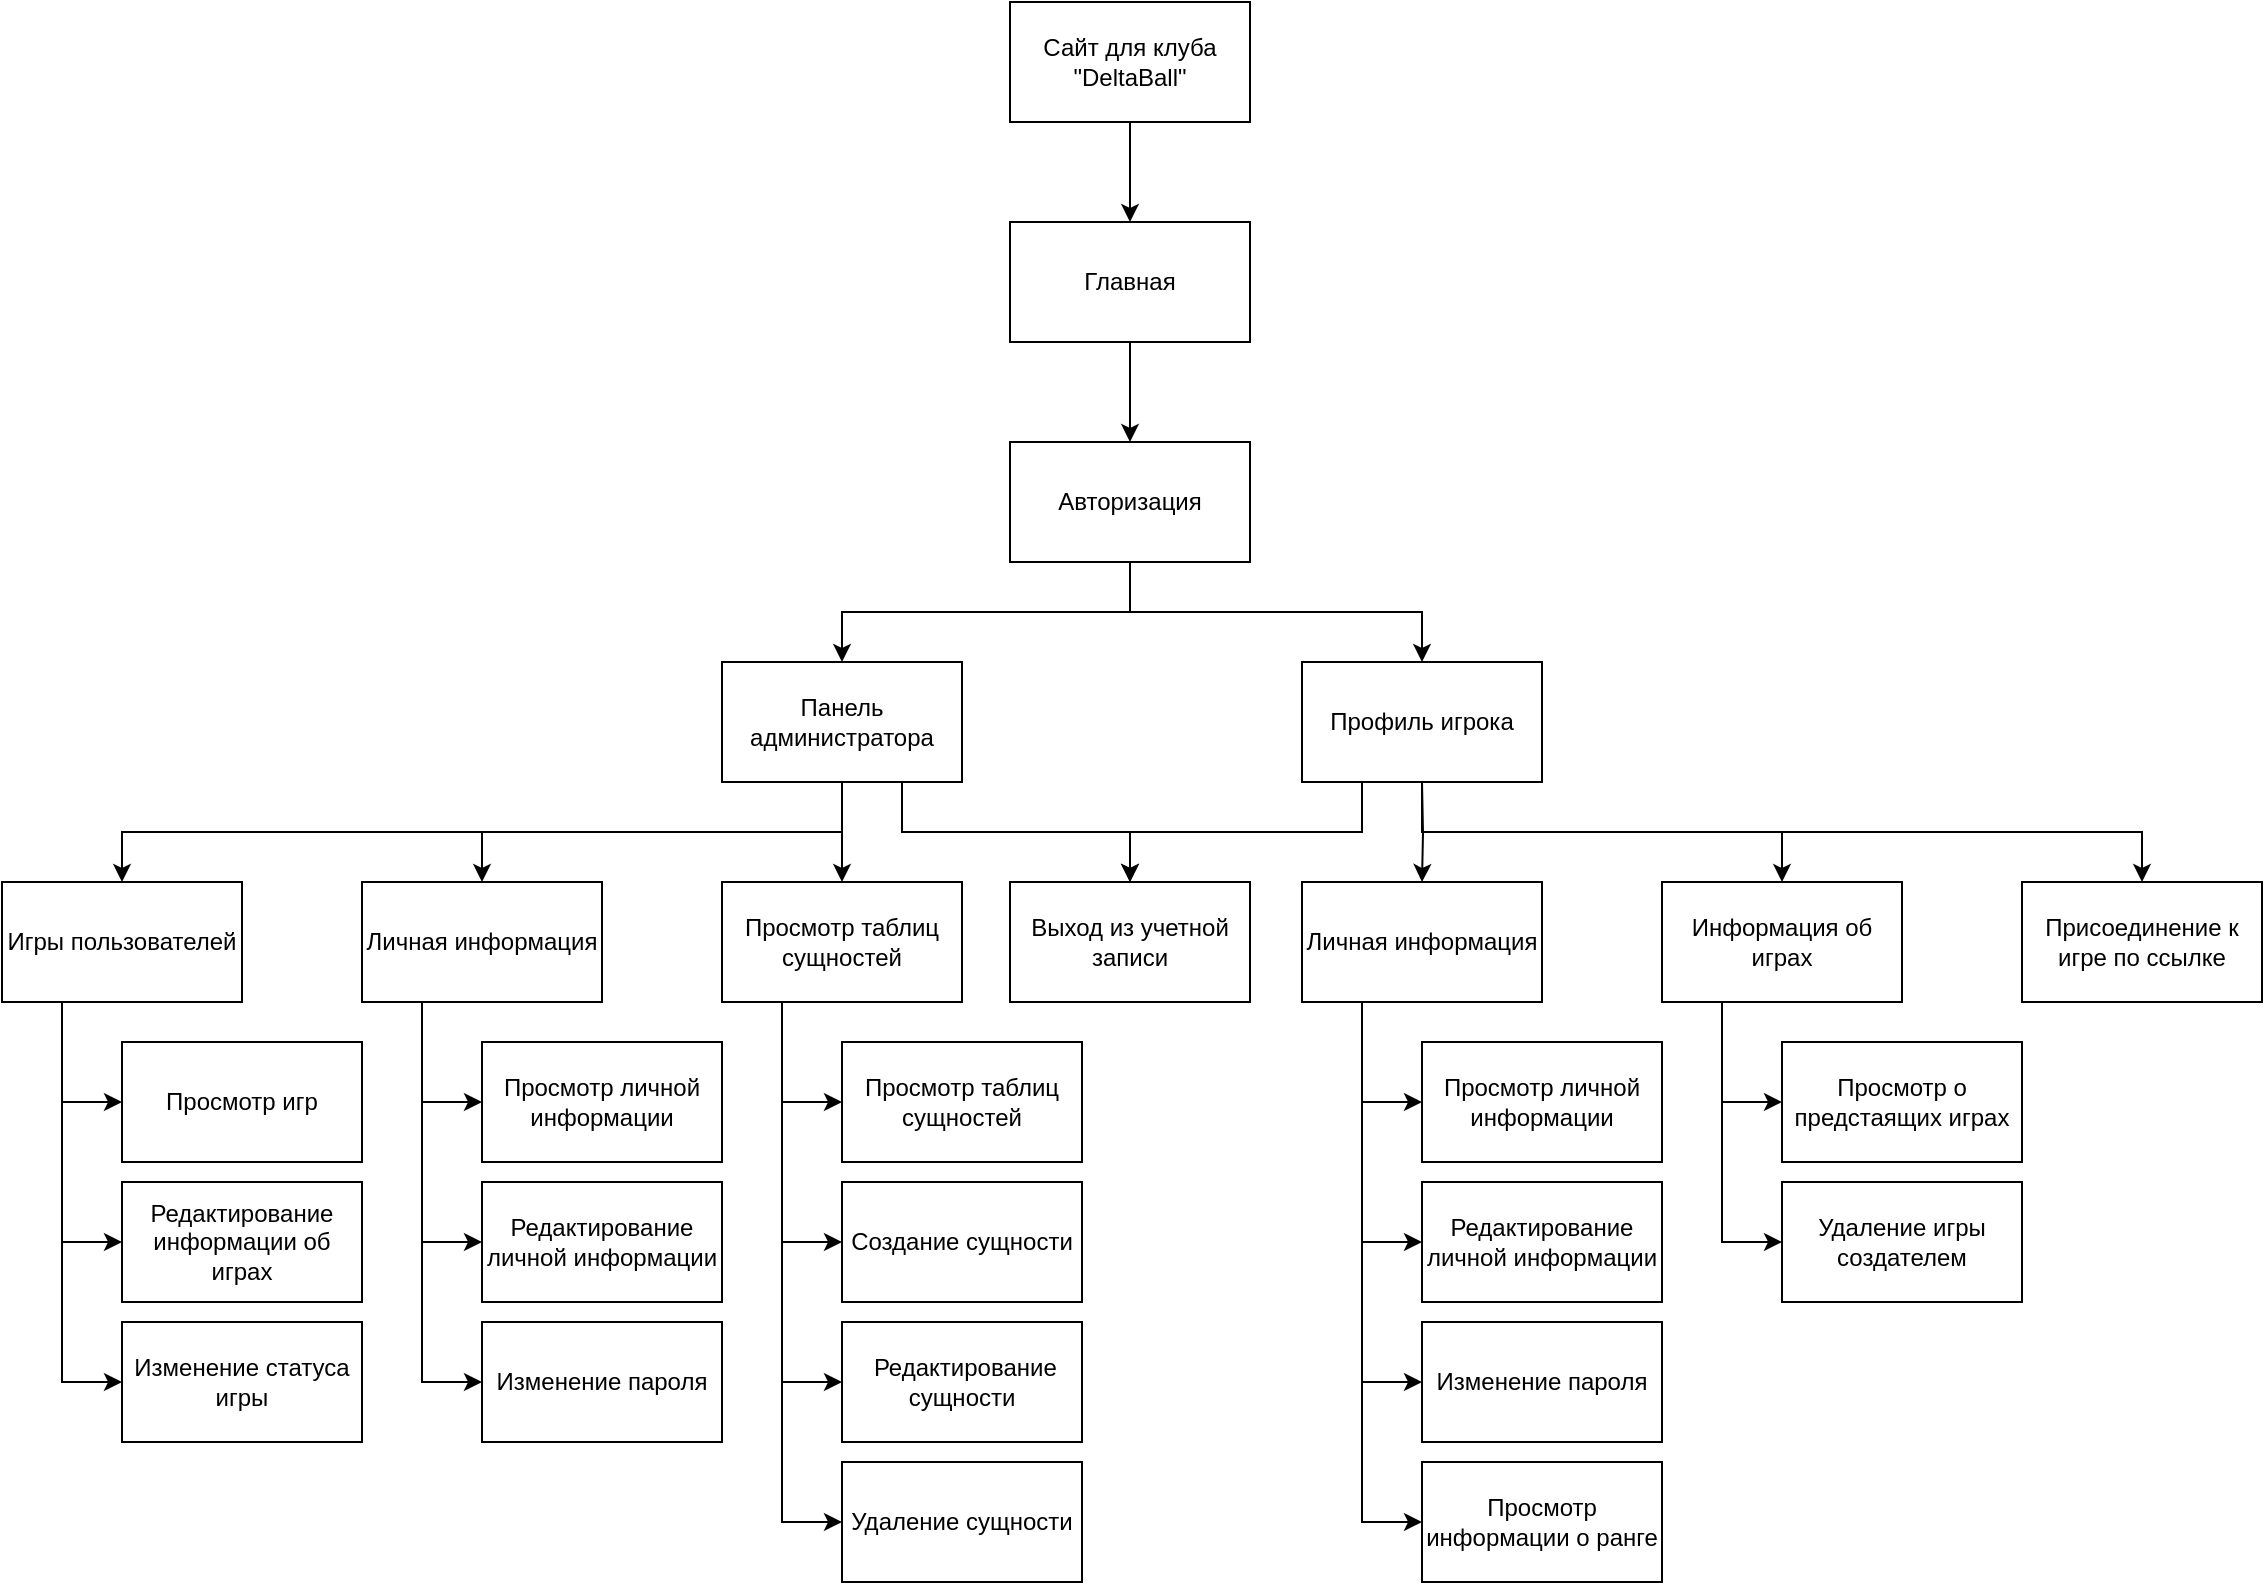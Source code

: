 <mxfile version="20.7.4" type="device"><diagram id="mtKHmgvK0sk9NwGcZC4M" name="Страница 1"><mxGraphModel dx="2293" dy="721" grid="1" gridSize="10" guides="1" tooltips="1" connect="1" arrows="1" fold="1" page="1" pageScale="1" pageWidth="827" pageHeight="1169" math="0" shadow="0"><root><mxCell id="0"/><mxCell id="1" parent="0"/><mxCell id="r7kglR9v0zVnEq2FE3aq-3" value="" style="edgeStyle=orthogonalEdgeStyle;rounded=0;orthogonalLoop=1;jettySize=auto;html=1;" parent="1" source="r7kglR9v0zVnEq2FE3aq-1" target="r7kglR9v0zVnEq2FE3aq-2" edge="1"><mxGeometry relative="1" as="geometry"/></mxCell><mxCell id="r7kglR9v0zVnEq2FE3aq-1" value="Сайт для клуба &quot;DeltaBall&quot;" style="rounded=0;whiteSpace=wrap;html=1;" parent="1" vertex="1"><mxGeometry x="354" y="50" width="120" height="60" as="geometry"/></mxCell><mxCell id="r7kglR9v0zVnEq2FE3aq-2" value="Главная" style="whiteSpace=wrap;html=1;rounded=0;" parent="1" vertex="1"><mxGeometry x="354" y="160" width="120" height="60" as="geometry"/></mxCell><mxCell id="r7kglR9v0zVnEq2FE3aq-4" value="Авторизация" style="whiteSpace=wrap;html=1;rounded=0;" parent="1" vertex="1"><mxGeometry x="354" y="270" width="120" height="60" as="geometry"/></mxCell><mxCell id="r7kglR9v0zVnEq2FE3aq-6" value="" style="edgeStyle=orthogonalEdgeStyle;rounded=0;orthogonalLoop=1;jettySize=auto;html=1;exitX=0.5;exitY=1;exitDx=0;exitDy=0;entryX=0.5;entryY=0;entryDx=0;entryDy=0;" parent="1" source="r7kglR9v0zVnEq2FE3aq-2" target="r7kglR9v0zVnEq2FE3aq-4" edge="1"><mxGeometry relative="1" as="geometry"><mxPoint x="424" y="120" as="sourcePoint"/><mxPoint x="304" y="160" as="targetPoint"/></mxGeometry></mxCell><mxCell id="r7kglR9v0zVnEq2FE3aq-7" value="" style="edgeStyle=orthogonalEdgeStyle;rounded=0;orthogonalLoop=1;jettySize=auto;html=1;exitX=0.5;exitY=1;exitDx=0;exitDy=0;entryX=0.5;entryY=0;entryDx=0;entryDy=0;" parent="1" source="r7kglR9v0zVnEq2FE3aq-9" target="r7kglR9v0zVnEq2FE3aq-59" edge="1"><mxGeometry relative="1" as="geometry"><mxPoint x="780" y="380" as="sourcePoint"/><mxPoint x="660" y="420" as="targetPoint"/></mxGeometry></mxCell><mxCell id="r7kglR9v0zVnEq2FE3aq-8" value="Панель администратора" style="whiteSpace=wrap;html=1;rounded=0;" parent="1" vertex="1"><mxGeometry x="210" y="380" width="120" height="60" as="geometry"/></mxCell><mxCell id="r7kglR9v0zVnEq2FE3aq-9" value="Профиль игрока" style="whiteSpace=wrap;html=1;rounded=0;" parent="1" vertex="1"><mxGeometry x="500" y="380" width="120" height="60" as="geometry"/></mxCell><mxCell id="r7kglR9v0zVnEq2FE3aq-10" value="" style="edgeStyle=orthogonalEdgeStyle;rounded=0;orthogonalLoop=1;jettySize=auto;html=1;exitX=0.5;exitY=1;exitDx=0;exitDy=0;entryX=0.5;entryY=0;entryDx=0;entryDy=0;" parent="1" source="r7kglR9v0zVnEq2FE3aq-4" target="r7kglR9v0zVnEq2FE3aq-8" edge="1"><mxGeometry relative="1" as="geometry"><mxPoint x="200" y="170" as="sourcePoint"/><mxPoint x="80" y="210" as="targetPoint"/></mxGeometry></mxCell><mxCell id="r7kglR9v0zVnEq2FE3aq-11" value="" style="edgeStyle=orthogonalEdgeStyle;rounded=0;orthogonalLoop=1;jettySize=auto;html=1;exitX=0.5;exitY=1;exitDx=0;exitDy=0;entryX=0.5;entryY=0;entryDx=0;entryDy=0;" parent="1" source="r7kglR9v0zVnEq2FE3aq-4" target="r7kglR9v0zVnEq2FE3aq-9" edge="1"><mxGeometry relative="1" as="geometry"><mxPoint x="210" y="180" as="sourcePoint"/><mxPoint x="90" y="220" as="targetPoint"/></mxGeometry></mxCell><mxCell id="r7kglR9v0zVnEq2FE3aq-12" value="Выход из учетной записи" style="rounded=0;whiteSpace=wrap;html=1;" parent="1" vertex="1"><mxGeometry x="354" y="490" width="120" height="60" as="geometry"/></mxCell><mxCell id="r7kglR9v0zVnEq2FE3aq-13" value="" style="edgeStyle=orthogonalEdgeStyle;rounded=0;orthogonalLoop=1;jettySize=auto;html=1;exitX=0.75;exitY=1;exitDx=0;exitDy=0;entryX=0.5;entryY=0;entryDx=0;entryDy=0;" parent="1" source="r7kglR9v0zVnEq2FE3aq-8" target="r7kglR9v0zVnEq2FE3aq-12" edge="1"><mxGeometry relative="1" as="geometry"><mxPoint x="424" y="470" as="sourcePoint"/><mxPoint x="304" y="520" as="targetPoint"/></mxGeometry></mxCell><mxCell id="r7kglR9v0zVnEq2FE3aq-14" value="" style="edgeStyle=orthogonalEdgeStyle;rounded=0;orthogonalLoop=1;jettySize=auto;html=1;exitX=0.25;exitY=1;exitDx=0;exitDy=0;" parent="1" source="r7kglR9v0zVnEq2FE3aq-9" target="r7kglR9v0zVnEq2FE3aq-12" edge="1"><mxGeometry relative="1" as="geometry"><mxPoint x="424" y="470" as="sourcePoint"/><mxPoint x="544" y="520" as="targetPoint"/></mxGeometry></mxCell><mxCell id="r7kglR9v0zVnEq2FE3aq-15" value="Просмотр таблиц сущностей" style="rounded=0;whiteSpace=wrap;html=1;" parent="1" vertex="1"><mxGeometry x="210" y="490" width="120" height="60" as="geometry"/></mxCell><mxCell id="r7kglR9v0zVnEq2FE3aq-17" value="" style="edgeStyle=orthogonalEdgeStyle;rounded=0;orthogonalLoop=1;jettySize=auto;html=1;exitX=0.25;exitY=1;exitDx=0;exitDy=0;entryX=0;entryY=0.5;entryDx=0;entryDy=0;" parent="1" source="r7kglR9v0zVnEq2FE3aq-15" target="r7kglR9v0zVnEq2FE3aq-18" edge="1"><mxGeometry relative="1" as="geometry"><mxPoint x="180" y="585" as="sourcePoint"/><mxPoint x="60" y="625" as="targetPoint"/></mxGeometry></mxCell><mxCell id="r7kglR9v0zVnEq2FE3aq-18" value="Просмотр таблиц сущностей" style="rounded=0;whiteSpace=wrap;html=1;" parent="1" vertex="1"><mxGeometry x="270" y="570" width="120" height="60" as="geometry"/></mxCell><mxCell id="r7kglR9v0zVnEq2FE3aq-19" value="&amp;nbsp;Редактирование сущности" style="rounded=0;whiteSpace=wrap;html=1;" parent="1" vertex="1"><mxGeometry x="270" y="710" width="120" height="60" as="geometry"/></mxCell><mxCell id="r7kglR9v0zVnEq2FE3aq-20" value="Создание сущности" style="rounded=0;whiteSpace=wrap;html=1;" parent="1" vertex="1"><mxGeometry x="270" y="640" width="120" height="60" as="geometry"/></mxCell><mxCell id="r7kglR9v0zVnEq2FE3aq-21" value="Удаление сущности" style="rounded=0;whiteSpace=wrap;html=1;" parent="1" vertex="1"><mxGeometry x="270" y="780" width="120" height="60" as="geometry"/></mxCell><mxCell id="r7kglR9v0zVnEq2FE3aq-22" value="" style="edgeStyle=orthogonalEdgeStyle;rounded=0;orthogonalLoop=1;jettySize=auto;html=1;exitX=0.25;exitY=1;exitDx=0;exitDy=0;entryX=0;entryY=0.5;entryDx=0;entryDy=0;" parent="1" source="r7kglR9v0zVnEq2FE3aq-15" target="r7kglR9v0zVnEq2FE3aq-20" edge="1"><mxGeometry relative="1" as="geometry"><mxPoint x="250" y="560.0" as="sourcePoint"/><mxPoint x="280" y="610.0" as="targetPoint"/></mxGeometry></mxCell><mxCell id="r7kglR9v0zVnEq2FE3aq-23" value="" style="edgeStyle=orthogonalEdgeStyle;rounded=0;orthogonalLoop=1;jettySize=auto;html=1;exitX=0.25;exitY=1;exitDx=0;exitDy=0;entryX=0;entryY=0.5;entryDx=0;entryDy=0;" parent="1" source="r7kglR9v0zVnEq2FE3aq-15" target="r7kglR9v0zVnEq2FE3aq-19" edge="1"><mxGeometry relative="1" as="geometry"><mxPoint x="250" y="560.0" as="sourcePoint"/><mxPoint x="280" y="680" as="targetPoint"/></mxGeometry></mxCell><mxCell id="r7kglR9v0zVnEq2FE3aq-24" value="" style="edgeStyle=orthogonalEdgeStyle;rounded=0;orthogonalLoop=1;jettySize=auto;html=1;exitX=0.25;exitY=1;exitDx=0;exitDy=0;entryX=0;entryY=0.5;entryDx=0;entryDy=0;" parent="1" source="r7kglR9v0zVnEq2FE3aq-15" target="r7kglR9v0zVnEq2FE3aq-21" edge="1"><mxGeometry relative="1" as="geometry"><mxPoint x="260" y="570.0" as="sourcePoint"/><mxPoint x="290" y="690" as="targetPoint"/></mxGeometry></mxCell><mxCell id="r7kglR9v0zVnEq2FE3aq-25" value="Личная информация" style="rounded=0;whiteSpace=wrap;html=1;" parent="1" vertex="1"><mxGeometry x="30" y="490" width="120" height="60" as="geometry"/></mxCell><mxCell id="r7kglR9v0zVnEq2FE3aq-26" value="" style="edgeStyle=orthogonalEdgeStyle;rounded=0;orthogonalLoop=1;jettySize=auto;html=1;exitX=0.25;exitY=1;exitDx=0;exitDy=0;entryX=0;entryY=0.5;entryDx=0;entryDy=0;" parent="1" source="r7kglR9v0zVnEq2FE3aq-25" target="r7kglR9v0zVnEq2FE3aq-27" edge="1"><mxGeometry relative="1" as="geometry"><mxPoint y="590" as="sourcePoint"/><mxPoint x="-120" y="630" as="targetPoint"/></mxGeometry></mxCell><mxCell id="r7kglR9v0zVnEq2FE3aq-27" value="Просмотр личной информации" style="rounded=0;whiteSpace=wrap;html=1;" parent="1" vertex="1"><mxGeometry x="90" y="570" width="120" height="60" as="geometry"/></mxCell><mxCell id="r7kglR9v0zVnEq2FE3aq-28" value="Редактирование личной информации" style="rounded=0;whiteSpace=wrap;html=1;" parent="1" vertex="1"><mxGeometry x="90" y="640" width="120" height="60" as="geometry"/></mxCell><mxCell id="r7kglR9v0zVnEq2FE3aq-29" value="" style="edgeStyle=orthogonalEdgeStyle;rounded=0;orthogonalLoop=1;jettySize=auto;html=1;exitX=0.25;exitY=1;exitDx=0;exitDy=0;entryX=0;entryY=0.5;entryDx=0;entryDy=0;" parent="1" source="r7kglR9v0zVnEq2FE3aq-25" target="r7kglR9v0zVnEq2FE3aq-28" edge="1"><mxGeometry relative="1" as="geometry"><mxPoint x="70" y="565.0" as="sourcePoint"/><mxPoint x="100" y="615.0" as="targetPoint"/></mxGeometry></mxCell><mxCell id="r7kglR9v0zVnEq2FE3aq-30" value="Игры пользователей" style="rounded=0;whiteSpace=wrap;html=1;" parent="1" vertex="1"><mxGeometry x="-150" y="490" width="120" height="60" as="geometry"/></mxCell><mxCell id="r7kglR9v0zVnEq2FE3aq-31" value="" style="edgeStyle=orthogonalEdgeStyle;rounded=0;orthogonalLoop=1;jettySize=auto;html=1;exitX=0.25;exitY=1;exitDx=0;exitDy=0;entryX=0;entryY=0.5;entryDx=0;entryDy=0;" parent="1" source="r7kglR9v0zVnEq2FE3aq-30" target="r7kglR9v0zVnEq2FE3aq-32" edge="1"><mxGeometry relative="1" as="geometry"><mxPoint x="-190" y="585" as="sourcePoint"/><mxPoint x="-310" y="625" as="targetPoint"/></mxGeometry></mxCell><mxCell id="r7kglR9v0zVnEq2FE3aq-32" value="Просмотр игр" style="rounded=0;whiteSpace=wrap;html=1;" parent="1" vertex="1"><mxGeometry x="-90" y="570" width="120" height="60" as="geometry"/></mxCell><mxCell id="r7kglR9v0zVnEq2FE3aq-33" value="Редактирование информации об играх" style="rounded=0;whiteSpace=wrap;html=1;" parent="1" vertex="1"><mxGeometry x="-90" y="640" width="120" height="60" as="geometry"/></mxCell><mxCell id="r7kglR9v0zVnEq2FE3aq-34" value="" style="edgeStyle=orthogonalEdgeStyle;rounded=0;orthogonalLoop=1;jettySize=auto;html=1;exitX=0.25;exitY=1;exitDx=0;exitDy=0;entryX=0;entryY=0.5;entryDx=0;entryDy=0;" parent="1" source="r7kglR9v0zVnEq2FE3aq-30" target="r7kglR9v0zVnEq2FE3aq-33" edge="1"><mxGeometry relative="1" as="geometry"><mxPoint x="-120" y="560.0" as="sourcePoint"/><mxPoint x="-90" y="610.0" as="targetPoint"/></mxGeometry></mxCell><mxCell id="r7kglR9v0zVnEq2FE3aq-35" value="Изменение пароля" style="rounded=0;whiteSpace=wrap;html=1;" parent="1" vertex="1"><mxGeometry x="90" y="710" width="120" height="60" as="geometry"/></mxCell><mxCell id="r7kglR9v0zVnEq2FE3aq-36" value="" style="edgeStyle=orthogonalEdgeStyle;rounded=0;orthogonalLoop=1;jettySize=auto;html=1;exitX=0.25;exitY=1;exitDx=0;exitDy=0;entryX=0;entryY=0.5;entryDx=0;entryDy=0;" parent="1" source="r7kglR9v0zVnEq2FE3aq-25" target="r7kglR9v0zVnEq2FE3aq-35" edge="1"><mxGeometry relative="1" as="geometry"><mxPoint x="60.0" y="620.0" as="sourcePoint"/><mxPoint x="100" y="685.0" as="targetPoint"/></mxGeometry></mxCell><mxCell id="r7kglR9v0zVnEq2FE3aq-37" value="Изменение статуса игры" style="rounded=0;whiteSpace=wrap;html=1;" parent="1" vertex="1"><mxGeometry x="-90" y="710" width="120" height="60" as="geometry"/></mxCell><mxCell id="r7kglR9v0zVnEq2FE3aq-38" value="" style="edgeStyle=orthogonalEdgeStyle;rounded=0;orthogonalLoop=1;jettySize=auto;html=1;exitX=0.25;exitY=1;exitDx=0;exitDy=0;entryX=0;entryY=0.5;entryDx=0;entryDy=0;" parent="1" source="r7kglR9v0zVnEq2FE3aq-30" target="r7kglR9v0zVnEq2FE3aq-37" edge="1"><mxGeometry relative="1" as="geometry"><mxPoint x="-120" y="620.0" as="sourcePoint"/><mxPoint x="-90" y="680.0" as="targetPoint"/></mxGeometry></mxCell><mxCell id="r7kglR9v0zVnEq2FE3aq-39" value="" style="edgeStyle=orthogonalEdgeStyle;rounded=0;orthogonalLoop=1;jettySize=auto;html=1;exitX=0.5;exitY=1;exitDx=0;exitDy=0;entryX=0.5;entryY=0;entryDx=0;entryDy=0;" parent="1" source="r7kglR9v0zVnEq2FE3aq-8" target="r7kglR9v0zVnEq2FE3aq-25" edge="1"><mxGeometry relative="1" as="geometry"><mxPoint x="180.0" y="360" as="sourcePoint"/><mxPoint x="60.0" y="400" as="targetPoint"/></mxGeometry></mxCell><mxCell id="r7kglR9v0zVnEq2FE3aq-40" value="" style="edgeStyle=orthogonalEdgeStyle;rounded=0;orthogonalLoop=1;jettySize=auto;html=1;exitX=0.5;exitY=1;exitDx=0;exitDy=0;entryX=0.5;entryY=0;entryDx=0;entryDy=0;" parent="1" source="r7kglR9v0zVnEq2FE3aq-8" target="r7kglR9v0zVnEq2FE3aq-30" edge="1"><mxGeometry relative="1" as="geometry"><mxPoint x="180.0" y="360" as="sourcePoint"/><mxPoint x="60.0" y="400" as="targetPoint"/></mxGeometry></mxCell><mxCell id="r7kglR9v0zVnEq2FE3aq-41" value="Личная информация" style="rounded=0;whiteSpace=wrap;html=1;" parent="1" vertex="1"><mxGeometry x="500" y="490" width="120" height="60" as="geometry"/></mxCell><mxCell id="r7kglR9v0zVnEq2FE3aq-42" value="" style="edgeStyle=orthogonalEdgeStyle;rounded=0;orthogonalLoop=1;jettySize=auto;html=1;exitX=0.25;exitY=1;exitDx=0;exitDy=0;entryX=0;entryY=0.5;entryDx=0;entryDy=0;" parent="1" source="r7kglR9v0zVnEq2FE3aq-41" target="r7kglR9v0zVnEq2FE3aq-43" edge="1"><mxGeometry relative="1" as="geometry"><mxPoint x="470" y="590" as="sourcePoint"/><mxPoint x="350" y="630" as="targetPoint"/></mxGeometry></mxCell><mxCell id="r7kglR9v0zVnEq2FE3aq-43" value="Просмотр личной информации" style="rounded=0;whiteSpace=wrap;html=1;" parent="1" vertex="1"><mxGeometry x="560" y="570" width="120" height="60" as="geometry"/></mxCell><mxCell id="r7kglR9v0zVnEq2FE3aq-44" value="Редактирование личной информации" style="rounded=0;whiteSpace=wrap;html=1;" parent="1" vertex="1"><mxGeometry x="560" y="640" width="120" height="60" as="geometry"/></mxCell><mxCell id="r7kglR9v0zVnEq2FE3aq-45" value="" style="edgeStyle=orthogonalEdgeStyle;rounded=0;orthogonalLoop=1;jettySize=auto;html=1;exitX=0.25;exitY=1;exitDx=0;exitDy=0;entryX=0;entryY=0.5;entryDx=0;entryDy=0;" parent="1" source="r7kglR9v0zVnEq2FE3aq-41" target="r7kglR9v0zVnEq2FE3aq-44" edge="1"><mxGeometry relative="1" as="geometry"><mxPoint x="540" y="565.0" as="sourcePoint"/><mxPoint x="570" y="615.0" as="targetPoint"/></mxGeometry></mxCell><mxCell id="r7kglR9v0zVnEq2FE3aq-46" value="Изменение пароля" style="rounded=0;whiteSpace=wrap;html=1;" parent="1" vertex="1"><mxGeometry x="560" y="710" width="120" height="60" as="geometry"/></mxCell><mxCell id="r7kglR9v0zVnEq2FE3aq-47" value="" style="edgeStyle=orthogonalEdgeStyle;rounded=0;orthogonalLoop=1;jettySize=auto;html=1;exitX=0.25;exitY=1;exitDx=0;exitDy=0;entryX=0;entryY=0.5;entryDx=0;entryDy=0;" parent="1" source="r7kglR9v0zVnEq2FE3aq-41" target="r7kglR9v0zVnEq2FE3aq-46" edge="1"><mxGeometry relative="1" as="geometry"><mxPoint x="530.0" y="620.0" as="sourcePoint"/><mxPoint x="570" y="685.0" as="targetPoint"/></mxGeometry></mxCell><mxCell id="r7kglR9v0zVnEq2FE3aq-50" value="Просмотр информации о ранге" style="rounded=0;whiteSpace=wrap;html=1;" parent="1" vertex="1"><mxGeometry x="560" y="780" width="120" height="60" as="geometry"/></mxCell><mxCell id="r7kglR9v0zVnEq2FE3aq-51" value="" style="edgeStyle=orthogonalEdgeStyle;rounded=0;orthogonalLoop=1;jettySize=auto;html=1;exitX=0.25;exitY=1;exitDx=0;exitDy=0;entryX=0;entryY=0.5;entryDx=0;entryDy=0;" parent="1" source="r7kglR9v0zVnEq2FE3aq-41" target="r7kglR9v0zVnEq2FE3aq-50" edge="1"><mxGeometry relative="1" as="geometry"><mxPoint x="530" y="620.0" as="sourcePoint"/><mxPoint x="570" y="755.0" as="targetPoint"/></mxGeometry></mxCell><mxCell id="r7kglR9v0zVnEq2FE3aq-52" value="Информация об играх" style="rounded=0;whiteSpace=wrap;html=1;" parent="1" vertex="1"><mxGeometry x="680" y="490" width="120" height="60" as="geometry"/></mxCell><mxCell id="r7kglR9v0zVnEq2FE3aq-53" value="" style="edgeStyle=orthogonalEdgeStyle;rounded=0;orthogonalLoop=1;jettySize=auto;html=1;exitX=0.25;exitY=1;exitDx=0;exitDy=0;entryX=0;entryY=0.5;entryDx=0;entryDy=0;" parent="1" source="r7kglR9v0zVnEq2FE3aq-52" target="r7kglR9v0zVnEq2FE3aq-54" edge="1"><mxGeometry relative="1" as="geometry"><mxPoint x="650" y="590" as="sourcePoint"/><mxPoint x="530" y="630" as="targetPoint"/></mxGeometry></mxCell><mxCell id="r7kglR9v0zVnEq2FE3aq-54" value="Просмотр о предстаящих играх" style="rounded=0;whiteSpace=wrap;html=1;" parent="1" vertex="1"><mxGeometry x="740" y="570" width="120" height="60" as="geometry"/></mxCell><mxCell id="r7kglR9v0zVnEq2FE3aq-55" value="Удаление игры создателем" style="rounded=0;whiteSpace=wrap;html=1;" parent="1" vertex="1"><mxGeometry x="740" y="640" width="120" height="60" as="geometry"/></mxCell><mxCell id="r7kglR9v0zVnEq2FE3aq-56" value="" style="edgeStyle=orthogonalEdgeStyle;rounded=0;orthogonalLoop=1;jettySize=auto;html=1;exitX=0.25;exitY=1;exitDx=0;exitDy=0;entryX=0;entryY=0.5;entryDx=0;entryDy=0;" parent="1" source="r7kglR9v0zVnEq2FE3aq-52" target="r7kglR9v0zVnEq2FE3aq-55" edge="1"><mxGeometry relative="1" as="geometry"><mxPoint x="720" y="565.0" as="sourcePoint"/><mxPoint x="750" y="615.0" as="targetPoint"/></mxGeometry></mxCell><mxCell id="r7kglR9v0zVnEq2FE3aq-59" value="Присоединение к игре по ссылке" style="rounded=0;whiteSpace=wrap;html=1;" parent="1" vertex="1"><mxGeometry x="860" y="490" width="120" height="60" as="geometry"/></mxCell><mxCell id="r7kglR9v0zVnEq2FE3aq-62" value="" style="edgeStyle=orthogonalEdgeStyle;rounded=0;orthogonalLoop=1;jettySize=auto;html=1;entryX=0.5;entryY=0;entryDx=0;entryDy=0;" parent="1" target="r7kglR9v0zVnEq2FE3aq-41" edge="1"><mxGeometry relative="1" as="geometry"><mxPoint x="560" y="440" as="sourcePoint"/><mxPoint x="640.0" y="440" as="targetPoint"/></mxGeometry></mxCell><mxCell id="r7kglR9v0zVnEq2FE3aq-63" value="" style="edgeStyle=orthogonalEdgeStyle;rounded=0;orthogonalLoop=1;jettySize=auto;html=1;entryX=0.5;entryY=0;entryDx=0;entryDy=0;exitX=0.5;exitY=1;exitDx=0;exitDy=0;" parent="1" source="r7kglR9v0zVnEq2FE3aq-8" target="r7kglR9v0zVnEq2FE3aq-15" edge="1"><mxGeometry relative="1" as="geometry"><mxPoint x="570" y="450.0" as="sourcePoint"/><mxPoint x="570" y="500.0" as="targetPoint"/></mxGeometry></mxCell><mxCell id="r7kglR9v0zVnEq2FE3aq-64" value="" style="edgeStyle=orthogonalEdgeStyle;rounded=0;orthogonalLoop=1;jettySize=auto;html=1;exitX=0.5;exitY=1;exitDx=0;exitDy=0;entryX=0.5;entryY=0;entryDx=0;entryDy=0;" parent="1" source="r7kglR9v0zVnEq2FE3aq-9" target="r7kglR9v0zVnEq2FE3aq-52" edge="1"><mxGeometry relative="1" as="geometry"><mxPoint x="790" y="390" as="sourcePoint"/><mxPoint x="670" y="430" as="targetPoint"/></mxGeometry></mxCell></root></mxGraphModel></diagram></mxfile>